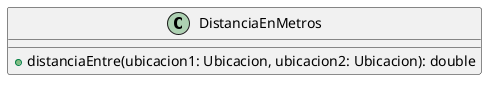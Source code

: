 @startuml
'https://plantuml.com/class-diagram

class DistanciaEnMetros{
    + distanciaEntre(ubicacion1: Ubicacion, ubicacion2: Ubicacion): double
}

@enduml